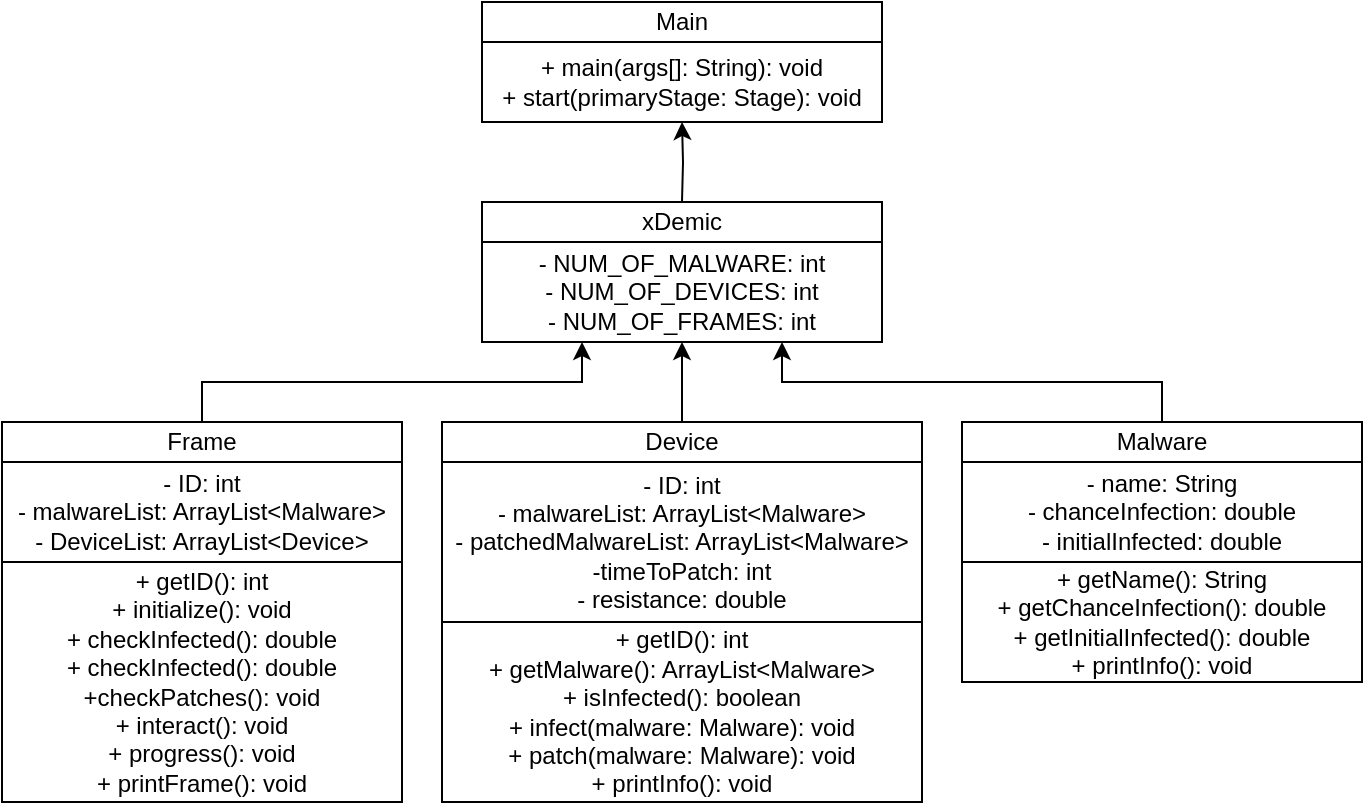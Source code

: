 <mxfile version="14.4.8" type="github">
  <diagram id="C5RBs43oDa-KdzZeNtuy" name="Page-1">
    <mxGraphModel dx="689" dy="559" grid="1" gridSize="10" guides="1" tooltips="1" connect="1" arrows="1" fold="1" page="1" pageScale="1" pageWidth="827" pageHeight="1169" math="0" shadow="0">
      <root>
        <mxCell id="WIyWlLk6GJQsqaUBKTNV-0" />
        <mxCell id="WIyWlLk6GJQsqaUBKTNV-1" parent="WIyWlLk6GJQsqaUBKTNV-0" />
        <mxCell id="gzWh6iva3rg4xpFQuiqM-4" value="xDemic" style="rounded=0;whiteSpace=wrap;html=1;" parent="WIyWlLk6GJQsqaUBKTNV-1" vertex="1">
          <mxGeometry x="320" y="190" width="200" height="20" as="geometry" />
        </mxCell>
        <mxCell id="gzWh6iva3rg4xpFQuiqM-5" value="- NUM_OF_MALWARE: int&lt;br&gt;- NUM_OF_DEVICES: int&lt;br&gt;- NUM_OF_FRAMES: int" style="rounded=0;whiteSpace=wrap;html=1;" parent="WIyWlLk6GJQsqaUBKTNV-1" vertex="1">
          <mxGeometry x="320" y="210" width="200" height="50" as="geometry" />
        </mxCell>
        <mxCell id="PkQqVzZAfAscNi_TRfAs-8" style="edgeStyle=orthogonalEdgeStyle;rounded=0;orthogonalLoop=1;jettySize=auto;html=1;exitX=0.5;exitY=0;exitDx=0;exitDy=0;entryX=0.5;entryY=1;entryDx=0;entryDy=0;" edge="1" parent="WIyWlLk6GJQsqaUBKTNV-1" source="gzWh6iva3rg4xpFQuiqM-7" target="gzWh6iva3rg4xpFQuiqM-5">
          <mxGeometry relative="1" as="geometry" />
        </mxCell>
        <mxCell id="gzWh6iva3rg4xpFQuiqM-7" value="Device" style="rounded=0;whiteSpace=wrap;html=1;" parent="WIyWlLk6GJQsqaUBKTNV-1" vertex="1">
          <mxGeometry x="300" y="300" width="240" height="20" as="geometry" />
        </mxCell>
        <mxCell id="gzWh6iva3rg4xpFQuiqM-8" value="- ID: int&lt;br&gt;- malwareList: ArrayList&amp;lt;Malware&amp;gt;&lt;br&gt;- patchedMalwareList: ArrayList&amp;lt;Malware&amp;gt;&lt;br&gt;-timeToPatch: int&lt;br&gt;- resistance: double" style="rounded=0;whiteSpace=wrap;html=1;" parent="WIyWlLk6GJQsqaUBKTNV-1" vertex="1">
          <mxGeometry x="300" y="320" width="240" height="80" as="geometry" />
        </mxCell>
        <mxCell id="gzWh6iva3rg4xpFQuiqM-9" value="+ getID(): int&lt;br&gt;+ getMalware(): ArrayList&amp;lt;Malware&amp;gt;&lt;br&gt;+ isInfected(): boolean&lt;br&gt;+ infect(malware: Malware): void&lt;br&gt;+ patch(malware: Malware): void&lt;br&gt;+ printInfo(): void" style="rounded=0;whiteSpace=wrap;html=1;" parent="WIyWlLk6GJQsqaUBKTNV-1" vertex="1">
          <mxGeometry x="300" y="400" width="240" height="90" as="geometry" />
        </mxCell>
        <mxCell id="gzWh6iva3rg4xpFQuiqM-14" style="edgeStyle=orthogonalEdgeStyle;rounded=0;orthogonalLoop=1;jettySize=auto;html=1;entryX=0.75;entryY=1;entryDx=0;entryDy=0;" parent="WIyWlLk6GJQsqaUBKTNV-1" source="gzWh6iva3rg4xpFQuiqM-10" target="gzWh6iva3rg4xpFQuiqM-5" edge="1">
          <mxGeometry relative="1" as="geometry">
            <mxPoint x="450" y="262" as="targetPoint" />
            <Array as="points">
              <mxPoint x="660" y="280" />
              <mxPoint x="470" y="280" />
            </Array>
          </mxGeometry>
        </mxCell>
        <mxCell id="gzWh6iva3rg4xpFQuiqM-10" value="Malware" style="rounded=0;whiteSpace=wrap;html=1;" parent="WIyWlLk6GJQsqaUBKTNV-1" vertex="1">
          <mxGeometry x="560" y="300" width="200" height="20" as="geometry" />
        </mxCell>
        <mxCell id="gzWh6iva3rg4xpFQuiqM-11" value="- name: String&lt;br&gt;- chanceInfection: double&lt;br&gt;- initialInfected: double" style="rounded=0;whiteSpace=wrap;html=1;" parent="WIyWlLk6GJQsqaUBKTNV-1" vertex="1">
          <mxGeometry x="560" y="320" width="200" height="50" as="geometry" />
        </mxCell>
        <mxCell id="gzWh6iva3rg4xpFQuiqM-12" value="+ getName(): String&lt;br&gt;+ getChanceInfection(): double&lt;br&gt;+ getInitialInfected(): double&lt;br&gt;+ printInfo(): void" style="rounded=0;whiteSpace=wrap;html=1;" parent="WIyWlLk6GJQsqaUBKTNV-1" vertex="1">
          <mxGeometry x="560" y="370" width="200" height="60" as="geometry" />
        </mxCell>
        <mxCell id="PkQqVzZAfAscNi_TRfAs-0" value="Main" style="rounded=0;whiteSpace=wrap;html=1;" vertex="1" parent="WIyWlLk6GJQsqaUBKTNV-1">
          <mxGeometry x="320" y="90" width="200" height="20" as="geometry" />
        </mxCell>
        <mxCell id="PkQqVzZAfAscNi_TRfAs-3" value="" style="edgeStyle=orthogonalEdgeStyle;rounded=0;orthogonalLoop=1;jettySize=auto;html=1;" edge="1" parent="WIyWlLk6GJQsqaUBKTNV-1" target="PkQqVzZAfAscNi_TRfAs-1">
          <mxGeometry relative="1" as="geometry">
            <mxPoint x="420" y="190" as="sourcePoint" />
          </mxGeometry>
        </mxCell>
        <mxCell id="PkQqVzZAfAscNi_TRfAs-1" value="+ main(args[]: String): void&lt;br&gt;+ start(primaryStage: Stage): void" style="rounded=0;whiteSpace=wrap;html=1;" vertex="1" parent="WIyWlLk6GJQsqaUBKTNV-1">
          <mxGeometry x="320" y="110" width="200" height="40" as="geometry" />
        </mxCell>
        <mxCell id="PkQqVzZAfAscNi_TRfAs-7" style="edgeStyle=orthogonalEdgeStyle;rounded=0;orthogonalLoop=1;jettySize=auto;html=1;exitX=0.5;exitY=0;exitDx=0;exitDy=0;entryX=0.25;entryY=1;entryDx=0;entryDy=0;" edge="1" parent="WIyWlLk6GJQsqaUBKTNV-1" source="PkQqVzZAfAscNi_TRfAs-4" target="gzWh6iva3rg4xpFQuiqM-5">
          <mxGeometry relative="1" as="geometry" />
        </mxCell>
        <mxCell id="PkQqVzZAfAscNi_TRfAs-4" value="Frame" style="rounded=0;whiteSpace=wrap;html=1;" vertex="1" parent="WIyWlLk6GJQsqaUBKTNV-1">
          <mxGeometry x="80" y="300" width="200" height="20" as="geometry" />
        </mxCell>
        <mxCell id="PkQqVzZAfAscNi_TRfAs-5" value="- ID: int&lt;br&gt;- malwareList: ArrayList&amp;lt;Malware&amp;gt;&lt;br&gt;- DeviceList: ArrayList&amp;lt;Device&amp;gt;" style="rounded=0;whiteSpace=wrap;html=1;" vertex="1" parent="WIyWlLk6GJQsqaUBKTNV-1">
          <mxGeometry x="80" y="320" width="200" height="50" as="geometry" />
        </mxCell>
        <mxCell id="PkQqVzZAfAscNi_TRfAs-6" value="+ getID(): int&lt;br&gt;+ initialize(): void&lt;br&gt;+ checkInfected(): double&lt;br&gt;+ checkInfected(): double&lt;br&gt;+checkPatches(): void&lt;br&gt;+ interact(): void&lt;br&gt;+ progress(): void&lt;br&gt;+ printFrame(): void" style="rounded=0;whiteSpace=wrap;html=1;" vertex="1" parent="WIyWlLk6GJQsqaUBKTNV-1">
          <mxGeometry x="80" y="370" width="200" height="120" as="geometry" />
        </mxCell>
      </root>
    </mxGraphModel>
  </diagram>
</mxfile>
